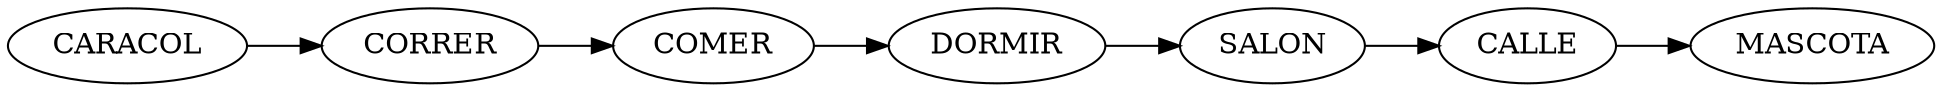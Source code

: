 digraph grafo {
CARACOL->CORRER;
CORRER->COMER;
COMER->DORMIR;
DORMIR->SALON;
SALON->CALLE;
CALLE->MASCOTA;

rankdir=LR;}
